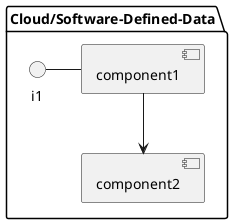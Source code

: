 @startuml

package "Cloud/Software-Defined-Data" {
component component1
component component2
interface i1

}
i1 - component1
component1 --> component2
@enduml
